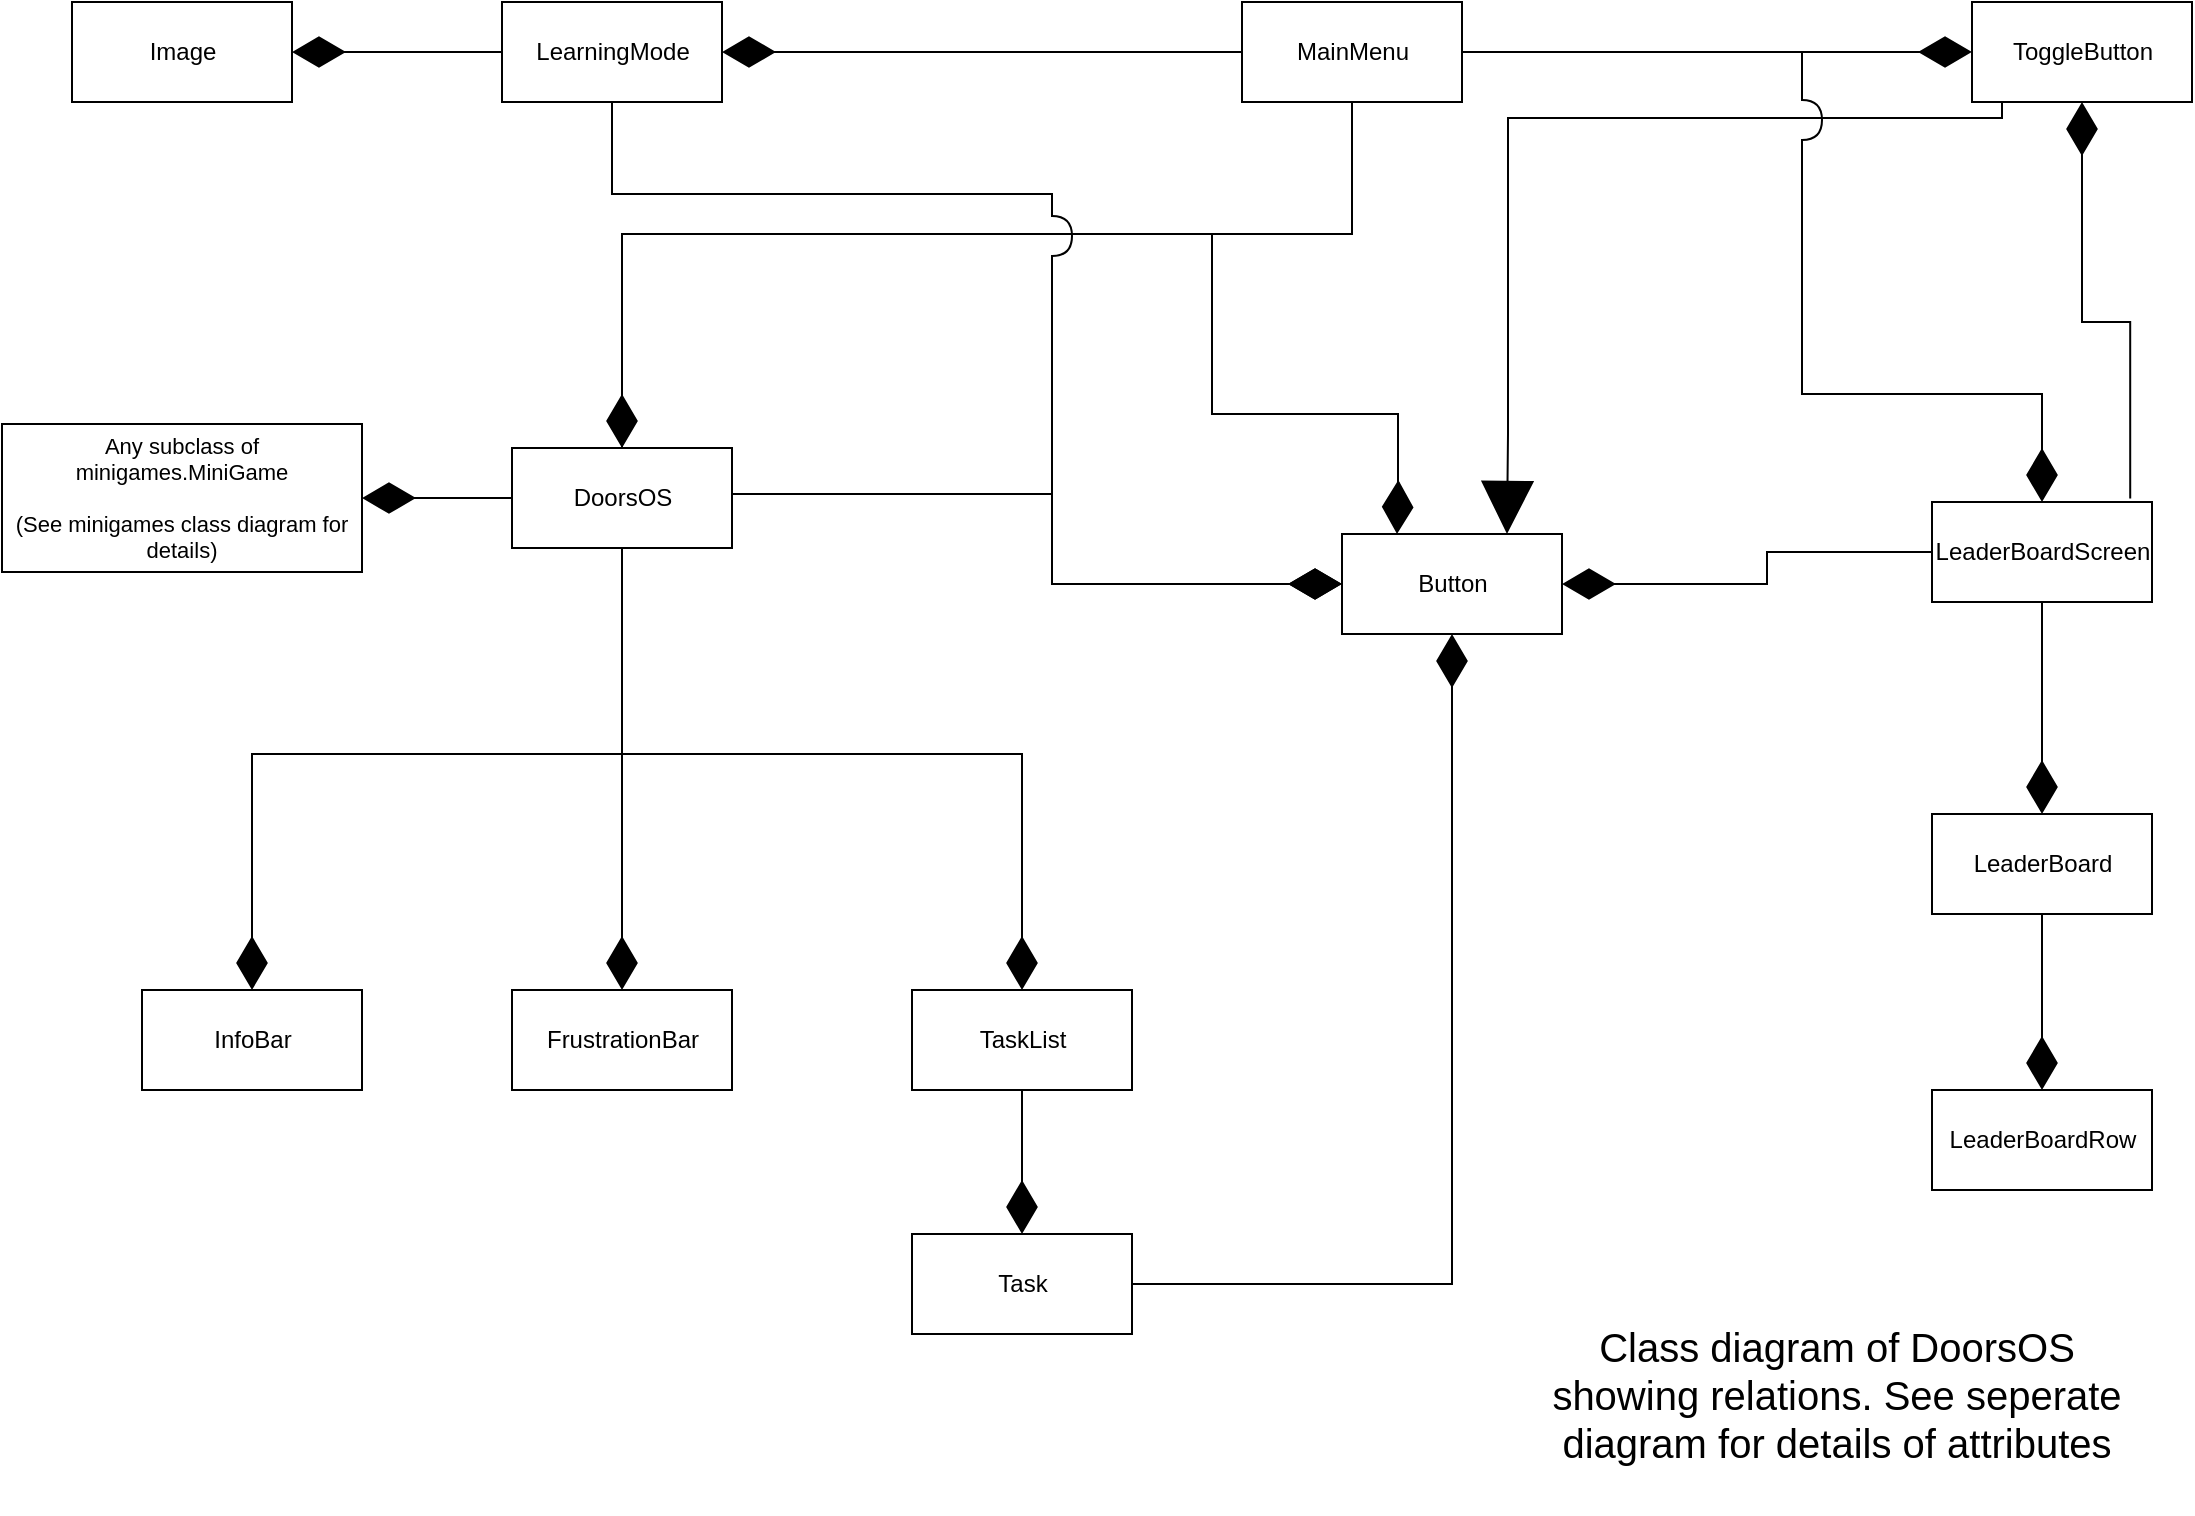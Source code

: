 <mxfile>
    <diagram id="C5RBs43oDa-KdzZeNtuy" name="Page-1">
        <mxGraphModel dx="2042" dy="1431" grid="1" gridSize="10" guides="1" tooltips="1" connect="1" arrows="1" fold="1" page="1" pageScale="1" pageWidth="1169" pageHeight="827" math="0" shadow="0">
            <root>
                <mxCell id="WIyWlLk6GJQsqaUBKTNV-0"/>
                <mxCell id="WIyWlLk6GJQsqaUBKTNV-1" parent="WIyWlLk6GJQsqaUBKTNV-0"/>
                <mxCell id="tVtpj592pyamEEXmdhVW-80" style="edgeStyle=orthogonalEdgeStyle;shape=connector;rounded=0;orthogonalLoop=1;jettySize=auto;html=1;labelBackgroundColor=default;strokeColor=default;align=center;verticalAlign=middle;fontFamily=Helvetica;fontSize=11;fontColor=default;endArrow=diamondThin;endFill=1;endSize=24;entryX=0.25;entryY=0;entryDx=0;entryDy=0;" parent="WIyWlLk6GJQsqaUBKTNV-1" target="14" edge="1">
                    <mxGeometry relative="1" as="geometry">
                        <Array as="points">
                            <mxPoint x="632" y="150"/>
                            <mxPoint x="632" y="240"/>
                            <mxPoint x="725" y="240"/>
                            <mxPoint x="725" y="280"/>
                            <mxPoint x="724" y="280"/>
                        </Array>
                        <mxPoint x="697" y="150" as="sourcePoint"/>
                        <mxPoint x="687" y="280" as="targetPoint"/>
                    </mxGeometry>
                </mxCell>
                <mxCell id="tVtpj592pyamEEXmdhVW-75" style="edgeStyle=orthogonalEdgeStyle;shape=connector;rounded=0;orthogonalLoop=1;jettySize=auto;html=1;entryX=0.5;entryY=0;entryDx=0;entryDy=0;labelBackgroundColor=default;strokeColor=default;align=center;verticalAlign=middle;fontFamily=Helvetica;fontSize=11;fontColor=default;endArrow=diamondThin;endFill=1;endSize=24;exitX=0.5;exitY=1;exitDx=0;exitDy=0;" parent="WIyWlLk6GJQsqaUBKTNV-1" source="17" target="5" edge="1">
                    <mxGeometry relative="1" as="geometry">
                        <Array as="points">
                            <mxPoint x="337" y="243"/>
                            <mxPoint x="337" y="410"/>
                            <mxPoint x="152" y="410"/>
                        </Array>
                    </mxGeometry>
                </mxCell>
                <mxCell id="tVtpj592pyamEEXmdhVW-76" style="edgeStyle=orthogonalEdgeStyle;shape=connector;rounded=0;orthogonalLoop=1;jettySize=auto;html=1;entryX=0.5;entryY=0;entryDx=0;entryDy=0;labelBackgroundColor=default;strokeColor=default;align=center;verticalAlign=middle;fontFamily=Helvetica;fontSize=11;fontColor=default;endArrow=diamondThin;endFill=1;endSize=24;exitX=0.5;exitY=1;exitDx=0;exitDy=0;" parent="WIyWlLk6GJQsqaUBKTNV-1" source="17" target="4" edge="1">
                    <mxGeometry relative="1" as="geometry"/>
                </mxCell>
                <mxCell id="tVtpj592pyamEEXmdhVW-77" style="edgeStyle=orthogonalEdgeStyle;shape=connector;rounded=0;orthogonalLoop=1;jettySize=auto;html=1;entryX=0.5;entryY=0;entryDx=0;entryDy=0;labelBackgroundColor=default;strokeColor=default;align=center;verticalAlign=middle;fontFamily=Helvetica;fontSize=11;fontColor=default;endArrow=diamondThin;endFill=1;endSize=24;exitX=0.5;exitY=1;exitDx=0;exitDy=0;" parent="WIyWlLk6GJQsqaUBKTNV-1" source="17" target="3" edge="1">
                    <mxGeometry relative="1" as="geometry">
                        <Array as="points">
                            <mxPoint x="337" y="410"/>
                            <mxPoint x="537" y="410"/>
                        </Array>
                    </mxGeometry>
                </mxCell>
                <mxCell id="tVtpj592pyamEEXmdhVW-78" style="edgeStyle=orthogonalEdgeStyle;shape=connector;rounded=0;orthogonalLoop=1;jettySize=auto;html=1;entryX=0.5;entryY=0;entryDx=0;entryDy=0;labelBackgroundColor=default;strokeColor=default;align=center;verticalAlign=middle;fontFamily=Helvetica;fontSize=11;fontColor=default;endArrow=diamondThin;endFill=1;endSize=24;exitX=0.5;exitY=1;exitDx=0;exitDy=0;" parent="WIyWlLk6GJQsqaUBKTNV-1" source="3" target="2" edge="1">
                    <mxGeometry relative="1" as="geometry"/>
                </mxCell>
                <mxCell id="tVtpj592pyamEEXmdhVW-79" style="edgeStyle=orthogonalEdgeStyle;shape=connector;rounded=0;orthogonalLoop=1;jettySize=auto;html=1;labelBackgroundColor=default;strokeColor=default;align=center;verticalAlign=middle;fontFamily=Helvetica;fontSize=11;fontColor=default;endArrow=diamondThin;endFill=1;endSize=24;exitX=1;exitY=0.5;exitDx=0;exitDy=0;entryX=0.5;entryY=1;entryDx=0;entryDy=0;" parent="WIyWlLk6GJQsqaUBKTNV-1" source="2" target="14" edge="1">
                    <mxGeometry relative="1" as="geometry"/>
                </mxCell>
                <mxCell id="tVtpj592pyamEEXmdhVW-91" style="edgeStyle=orthogonalEdgeStyle;shape=connector;rounded=0;orthogonalLoop=1;jettySize=auto;html=1;entryX=0;entryY=0.5;entryDx=0;entryDy=0;labelBackgroundColor=default;strokeColor=default;align=center;verticalAlign=middle;fontFamily=Helvetica;fontSize=11;fontColor=default;endArrow=diamondThin;endFill=1;endSize=24;exitX=0.5;exitY=1;exitDx=0;exitDy=0;" parent="WIyWlLk6GJQsqaUBKTNV-1" source="16" target="14" edge="1">
                    <mxGeometry relative="1" as="geometry">
                        <Array as="points">
                            <mxPoint x="332" y="130"/>
                            <mxPoint x="552" y="130"/>
                            <mxPoint x="552" y="325"/>
                        </Array>
                    </mxGeometry>
                </mxCell>
                <mxCell id="tVtpj592pyamEEXmdhVW-40" value="Any subclass of minigames.MiniGame&lt;br&gt;&lt;br&gt;(See minigames class diagram for details)" style="html=1;dropTarget=0;whiteSpace=wrap;fontFamily=Helvetica;fontSize=11;fontColor=default;" parent="WIyWlLk6GJQsqaUBKTNV-1" vertex="1">
                    <mxGeometry x="27" y="245" width="180" height="74" as="geometry"/>
                </mxCell>
                <mxCell id="tVtpj592pyamEEXmdhVW-71" style="edgeStyle=orthogonalEdgeStyle;shape=connector;rounded=0;orthogonalLoop=1;jettySize=auto;html=1;entryX=0.5;entryY=0;entryDx=0;entryDy=0;labelBackgroundColor=default;strokeColor=default;align=center;verticalAlign=middle;fontFamily=Helvetica;fontSize=11;fontColor=default;endArrow=diamondThin;endFill=1;endSize=24;exitX=0.5;exitY=1;exitDx=0;exitDy=0;" parent="WIyWlLk6GJQsqaUBKTNV-1" source="8" target="7" edge="1">
                    <mxGeometry relative="1" as="geometry"/>
                </mxCell>
                <mxCell id="tVtpj592pyamEEXmdhVW-86" style="edgeStyle=orthogonalEdgeStyle;shape=connector;rounded=0;orthogonalLoop=1;jettySize=auto;html=1;exitX=0.901;exitY=-0.035;exitDx=0;exitDy=0;labelBackgroundColor=default;strokeColor=default;align=center;verticalAlign=middle;fontFamily=Helvetica;fontSize=11;fontColor=default;endArrow=diamondThin;endFill=1;endSize=24;exitPerimeter=0;entryX=0.5;entryY=1;entryDx=0;entryDy=0;" parent="WIyWlLk6GJQsqaUBKTNV-1" target="9" edge="1" source="8">
                    <mxGeometry relative="1" as="geometry">
                        <mxPoint x="1106.94" y="270" as="sourcePoint"/>
                        <mxPoint x="1127" y="140" as="targetPoint"/>
                    </mxGeometry>
                </mxCell>
                <mxCell id="tVtpj592pyamEEXmdhVW-72" style="edgeStyle=orthogonalEdgeStyle;shape=connector;rounded=0;orthogonalLoop=1;jettySize=auto;html=1;entryX=0.5;entryY=0;entryDx=0;entryDy=0;labelBackgroundColor=default;strokeColor=default;align=center;verticalAlign=middle;fontFamily=Helvetica;fontSize=11;fontColor=default;endArrow=diamondThin;endFill=1;endSize=24;exitX=0.5;exitY=1;exitDx=0;exitDy=0;" parent="WIyWlLk6GJQsqaUBKTNV-1" source="7" target="6" edge="1">
                    <mxGeometry relative="1" as="geometry"/>
                </mxCell>
                <mxCell id="tVtpj592pyamEEXmdhVW-89" value="" style="rounded=0;whiteSpace=wrap;html=1;fontFamily=Helvetica;fontSize=11;fontColor=default;strokeColor=none;fillColor=default;" parent="WIyWlLk6GJQsqaUBKTNV-1" vertex="1">
                    <mxGeometry x="551.5" y="141.5" width="1" height="19" as="geometry"/>
                </mxCell>
                <mxCell id="tVtpj592pyamEEXmdhVW-66" value="" style="endArrow=diamondThin;endFill=1;endSize=24;html=1;rounded=0;labelBackgroundColor=default;strokeColor=default;align=center;verticalAlign=middle;fontFamily=Helvetica;fontSize=11;fontColor=default;shape=connector;edgeStyle=orthogonalEdgeStyle;entryX=1;entryY=0.5;entryDx=0;entryDy=0;exitX=0;exitY=0.5;exitDx=0;exitDy=0;" parent="WIyWlLk6GJQsqaUBKTNV-1" source="16" target="15" edge="1">
                    <mxGeometry width="160" relative="1" as="geometry">
                        <mxPoint x="237" y="140" as="sourcePoint"/>
                        <mxPoint x="707" y="380" as="targetPoint"/>
                    </mxGeometry>
                </mxCell>
                <mxCell id="tVtpj592pyamEEXmdhVW-69" value="" style="endArrow=diamondThin;endFill=1;endSize=24;html=1;rounded=0;labelBackgroundColor=default;strokeColor=default;align=center;verticalAlign=middle;fontFamily=Helvetica;fontSize=11;fontColor=default;shape=connector;edgeStyle=orthogonalEdgeStyle;exitX=0;exitY=0.5;exitDx=0;exitDy=0;entryX=1;entryY=0.5;entryDx=0;entryDy=0;" parent="WIyWlLk6GJQsqaUBKTNV-1" source="10" target="16" edge="1">
                    <mxGeometry width="160" relative="1" as="geometry">
                        <mxPoint x="547" y="150" as="sourcePoint"/>
                        <mxPoint x="707" y="150" as="targetPoint"/>
                    </mxGeometry>
                </mxCell>
                <mxCell id="tVtpj592pyamEEXmdhVW-70" style="edgeStyle=orthogonalEdgeStyle;shape=connector;rounded=0;orthogonalLoop=1;jettySize=auto;html=1;exitX=1;exitY=0.5;exitDx=0;exitDy=0;labelBackgroundColor=default;strokeColor=default;align=center;verticalAlign=middle;fontFamily=Helvetica;fontSize=11;fontColor=default;endArrow=diamondThin;endFill=1;endSize=24;entryX=0.5;entryY=0;entryDx=0;entryDy=0;" parent="WIyWlLk6GJQsqaUBKTNV-1" target="8" edge="1">
                    <mxGeometry relative="1" as="geometry">
                        <Array as="points">
                            <mxPoint x="927" y="59"/>
                            <mxPoint x="927" y="230"/>
                            <mxPoint x="1047" y="230"/>
                        </Array>
                        <mxPoint x="787" y="59.0" as="sourcePoint"/>
                        <mxPoint x="1047" y="250" as="targetPoint"/>
                    </mxGeometry>
                </mxCell>
                <mxCell id="tVtpj592pyamEEXmdhVW-74" style="edgeStyle=orthogonalEdgeStyle;shape=connector;rounded=0;orthogonalLoop=1;jettySize=auto;html=1;entryX=1;entryY=0.5;entryDx=0;entryDy=0;labelBackgroundColor=default;strokeColor=default;align=center;verticalAlign=middle;fontFamily=Helvetica;fontSize=11;fontColor=default;endArrow=diamondThin;endFill=1;endSize=24;exitX=0;exitY=0.5;exitDx=0;exitDy=0;" parent="WIyWlLk6GJQsqaUBKTNV-1" source="17" target="tVtpj592pyamEEXmdhVW-40" edge="1">
                    <mxGeometry relative="1" as="geometry"/>
                </mxCell>
                <mxCell id="tVtpj592pyamEEXmdhVW-84" style="edgeStyle=orthogonalEdgeStyle;shape=connector;rounded=0;orthogonalLoop=1;jettySize=auto;html=1;entryX=1;entryY=0.5;entryDx=0;entryDy=0;labelBackgroundColor=default;strokeColor=default;align=center;verticalAlign=middle;fontFamily=Helvetica;fontSize=11;fontColor=default;endArrow=diamondThin;endFill=1;endSize=24;exitX=0;exitY=0.5;exitDx=0;exitDy=0;" parent="WIyWlLk6GJQsqaUBKTNV-1" source="8" target="14" edge="1">
                    <mxGeometry relative="1" as="geometry"/>
                </mxCell>
                <mxCell id="tVtpj592pyamEEXmdhVW-85" style="edgeStyle=orthogonalEdgeStyle;shape=connector;rounded=0;orthogonalLoop=1;jettySize=auto;html=1;entryX=0;entryY=0.5;entryDx=0;entryDy=0;labelBackgroundColor=default;strokeColor=default;align=center;verticalAlign=middle;fontFamily=Helvetica;fontSize=11;fontColor=default;endArrow=diamondThin;endFill=1;endSize=24;exitX=1;exitY=0.5;exitDx=0;exitDy=0;" parent="WIyWlLk6GJQsqaUBKTNV-1" source="10" target="9" edge="1">
                    <mxGeometry relative="1" as="geometry"/>
                </mxCell>
                <mxCell id="tVtpj592pyamEEXmdhVW-88" value="" style="shape=requiredInterface;html=1;verticalLabelPosition=bottom;sketch=0;fontFamily=Helvetica;fontSize=11;fontColor=default;" parent="WIyWlLk6GJQsqaUBKTNV-1" vertex="1">
                    <mxGeometry x="552" y="141" width="10" height="20" as="geometry"/>
                </mxCell>
                <mxCell id="tVtpj592pyamEEXmdhVW-73" style="edgeStyle=orthogonalEdgeStyle;shape=connector;rounded=0;orthogonalLoop=1;jettySize=auto;html=1;entryX=0.5;entryY=0;entryDx=0;entryDy=0;labelBackgroundColor=default;strokeColor=default;align=center;verticalAlign=middle;fontFamily=Helvetica;fontSize=11;fontColor=default;endArrow=diamondThin;endFill=1;endSize=24;exitX=0.5;exitY=1;exitDx=0;exitDy=0;" parent="WIyWlLk6GJQsqaUBKTNV-1" source="10" target="17" edge="1">
                    <mxGeometry relative="1" as="geometry">
                        <Array as="points">
                            <mxPoint x="702" y="150"/>
                            <mxPoint x="337" y="150"/>
                            <mxPoint x="337" y="193"/>
                        </Array>
                    </mxGeometry>
                </mxCell>
                <mxCell id="tVtpj592pyamEEXmdhVW-92" style="edgeStyle=orthogonalEdgeStyle;shape=connector;rounded=0;orthogonalLoop=1;jettySize=auto;html=1;entryX=0;entryY=0.5;entryDx=0;entryDy=0;labelBackgroundColor=default;strokeColor=default;align=center;verticalAlign=middle;fontFamily=Helvetica;fontSize=11;fontColor=default;endArrow=diamondThin;endFill=1;endSize=24;exitX=1;exitY=0.5;exitDx=0;exitDy=0;" parent="WIyWlLk6GJQsqaUBKTNV-1" source="17" target="14" edge="1">
                    <mxGeometry relative="1" as="geometry">
                        <Array as="points">
                            <mxPoint x="392" y="280"/>
                            <mxPoint x="552" y="280"/>
                            <mxPoint x="552" y="325"/>
                        </Array>
                    </mxGeometry>
                </mxCell>
                <mxCell id="tVtpj592pyamEEXmdhVW-93" value="" style="rounded=0;whiteSpace=wrap;html=1;fontFamily=Helvetica;fontSize=11;fontColor=default;strokeColor=none;fillColor=default;" parent="WIyWlLk6GJQsqaUBKTNV-1" vertex="1">
                    <mxGeometry x="926.5" y="83.5" width="1" height="19" as="geometry"/>
                </mxCell>
                <mxCell id="tVtpj592pyamEEXmdhVW-95" value="" style="shape=requiredInterface;html=1;verticalLabelPosition=bottom;sketch=0;fontFamily=Helvetica;fontSize=11;fontColor=default;" parent="WIyWlLk6GJQsqaUBKTNV-1" vertex="1">
                    <mxGeometry x="927" y="83" width="10" height="20" as="geometry"/>
                </mxCell>
                <mxCell id="tVtpj592pyamEEXmdhVW-87" style="edgeStyle=orthogonalEdgeStyle;shape=connector;rounded=0;orthogonalLoop=1;jettySize=auto;html=1;exitX=0;exitY=0.75;exitDx=0;exitDy=0;entryX=0.75;entryY=0;entryDx=0;entryDy=0;labelBackgroundColor=default;strokeColor=default;align=center;verticalAlign=middle;fontFamily=Helvetica;fontSize=11;fontColor=default;endArrow=block;endFill=1;endSize=24;" parent="WIyWlLk6GJQsqaUBKTNV-1" source="9" target="14" edge="1">
                    <mxGeometry relative="1" as="geometry">
                        <Array as="points">
                            <mxPoint x="1027" y="72"/>
                            <mxPoint x="1027" y="92"/>
                            <mxPoint x="780" y="92"/>
                            <mxPoint x="780" y="250"/>
                            <mxPoint x="780" y="250"/>
                        </Array>
                    </mxGeometry>
                </mxCell>
                <mxCell id="2" value="Task" style="html=1;" vertex="1" parent="WIyWlLk6GJQsqaUBKTNV-1">
                    <mxGeometry x="482" y="650" width="110" height="50" as="geometry"/>
                </mxCell>
                <mxCell id="3" value="TaskList" style="html=1;" vertex="1" parent="WIyWlLk6GJQsqaUBKTNV-1">
                    <mxGeometry x="482" y="528" width="110" height="50" as="geometry"/>
                </mxCell>
                <mxCell id="4" value="FrustrationBar" style="html=1;" vertex="1" parent="WIyWlLk6GJQsqaUBKTNV-1">
                    <mxGeometry x="282" y="528" width="110" height="50" as="geometry"/>
                </mxCell>
                <mxCell id="5" value="InfoBar" style="html=1;" vertex="1" parent="WIyWlLk6GJQsqaUBKTNV-1">
                    <mxGeometry x="97" y="528" width="110" height="50" as="geometry"/>
                </mxCell>
                <mxCell id="6" value="LeaderBoardRow" style="html=1;" vertex="1" parent="WIyWlLk6GJQsqaUBKTNV-1">
                    <mxGeometry x="992" y="578" width="110" height="50" as="geometry"/>
                </mxCell>
                <mxCell id="7" value="LeaderBoard" style="html=1;" vertex="1" parent="WIyWlLk6GJQsqaUBKTNV-1">
                    <mxGeometry x="992" y="440" width="110" height="50" as="geometry"/>
                </mxCell>
                <mxCell id="8" value="LeaderBoardScreen" style="html=1;" vertex="1" parent="WIyWlLk6GJQsqaUBKTNV-1">
                    <mxGeometry x="992" y="284" width="110" height="50" as="geometry"/>
                </mxCell>
                <mxCell id="9" value="ToggleButton" style="html=1;" vertex="1" parent="WIyWlLk6GJQsqaUBKTNV-1">
                    <mxGeometry x="1012" y="34" width="110" height="50" as="geometry"/>
                </mxCell>
                <mxCell id="10" value="MainMenu" style="html=1;" vertex="1" parent="WIyWlLk6GJQsqaUBKTNV-1">
                    <mxGeometry x="647" y="34" width="110" height="50" as="geometry"/>
                </mxCell>
                <mxCell id="14" value="Button" style="html=1;" vertex="1" parent="WIyWlLk6GJQsqaUBKTNV-1">
                    <mxGeometry x="697" y="300" width="110" height="50" as="geometry"/>
                </mxCell>
                <mxCell id="15" value="Image" style="html=1;" vertex="1" parent="WIyWlLk6GJQsqaUBKTNV-1">
                    <mxGeometry x="62" y="34" width="110" height="50" as="geometry"/>
                </mxCell>
                <mxCell id="16" value="LearningMode" style="html=1;" vertex="1" parent="WIyWlLk6GJQsqaUBKTNV-1">
                    <mxGeometry x="277" y="34" width="110" height="50" as="geometry"/>
                </mxCell>
                <mxCell id="17" value="DoorsOS" style="html=1;" vertex="1" parent="WIyWlLk6GJQsqaUBKTNV-1">
                    <mxGeometry x="282" y="257" width="110" height="50" as="geometry"/>
                </mxCell>
                <mxCell id="18" value="&lt;font style=&quot;font-size: 20px;&quot;&gt;Class diagram of DoorsOS showing relations. See seperate diagram for details of attributes&lt;/font&gt;" style="text;html=1;strokeColor=none;fillColor=none;align=center;verticalAlign=middle;whiteSpace=wrap;rounded=0;" vertex="1" parent="WIyWlLk6GJQsqaUBKTNV-1">
                    <mxGeometry x="797" y="670" width="295" height="120" as="geometry"/>
                </mxCell>
            </root>
        </mxGraphModel>
    </diagram>
</mxfile>